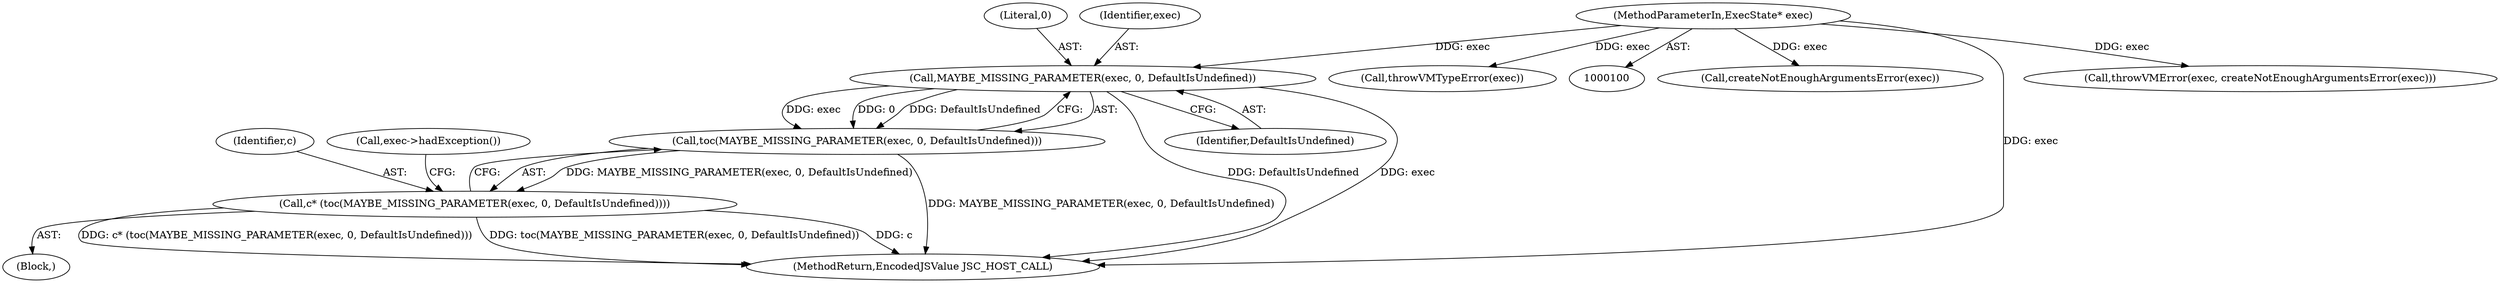 digraph "0_Chrome_b944f670bb7a8a919daac497a4ea0536c954c201_27@pointer" {
"1000139" [label="(Call,MAYBE_MISSING_PARAMETER(exec, 0, DefaultIsUndefined))"];
"1000101" [label="(MethodParameterIn,ExecState* exec)"];
"1000138" [label="(Call,toc(MAYBE_MISSING_PARAMETER(exec, 0, DefaultIsUndefined)))"];
"1000136" [label="(Call,c* (toc(MAYBE_MISSING_PARAMETER(exec, 0, DefaultIsUndefined))))"];
"1000139" [label="(Call,MAYBE_MISSING_PARAMETER(exec, 0, DefaultIsUndefined))"];
"1000134" [label="(Call,createNotEnoughArgumentsError(exec))"];
"1000152" [label="(MethodReturn,EncodedJSValue JSC_HOST_CALL)"];
"1000141" [label="(Literal,0)"];
"1000140" [label="(Identifier,exec)"];
"1000132" [label="(Call,throwVMError(exec, createNotEnoughArgumentsError(exec)))"];
"1000113" [label="(Call,throwVMTypeError(exec))"];
"1000142" [label="(Identifier,DefaultIsUndefined)"];
"1000101" [label="(MethodParameterIn,ExecState* exec)"];
"1000102" [label="(Block,)"];
"1000136" [label="(Call,c* (toc(MAYBE_MISSING_PARAMETER(exec, 0, DefaultIsUndefined))))"];
"1000138" [label="(Call,toc(MAYBE_MISSING_PARAMETER(exec, 0, DefaultIsUndefined)))"];
"1000137" [label="(Identifier,c)"];
"1000144" [label="(Call,exec->hadException())"];
"1000139" -> "1000138"  [label="AST: "];
"1000139" -> "1000142"  [label="CFG: "];
"1000140" -> "1000139"  [label="AST: "];
"1000141" -> "1000139"  [label="AST: "];
"1000142" -> "1000139"  [label="AST: "];
"1000138" -> "1000139"  [label="CFG: "];
"1000139" -> "1000152"  [label="DDG: DefaultIsUndefined"];
"1000139" -> "1000152"  [label="DDG: exec"];
"1000139" -> "1000138"  [label="DDG: exec"];
"1000139" -> "1000138"  [label="DDG: 0"];
"1000139" -> "1000138"  [label="DDG: DefaultIsUndefined"];
"1000101" -> "1000139"  [label="DDG: exec"];
"1000101" -> "1000100"  [label="AST: "];
"1000101" -> "1000152"  [label="DDG: exec"];
"1000101" -> "1000113"  [label="DDG: exec"];
"1000101" -> "1000132"  [label="DDG: exec"];
"1000101" -> "1000134"  [label="DDG: exec"];
"1000138" -> "1000136"  [label="AST: "];
"1000136" -> "1000138"  [label="CFG: "];
"1000138" -> "1000152"  [label="DDG: MAYBE_MISSING_PARAMETER(exec, 0, DefaultIsUndefined)"];
"1000138" -> "1000136"  [label="DDG: MAYBE_MISSING_PARAMETER(exec, 0, DefaultIsUndefined)"];
"1000136" -> "1000102"  [label="AST: "];
"1000137" -> "1000136"  [label="AST: "];
"1000144" -> "1000136"  [label="CFG: "];
"1000136" -> "1000152"  [label="DDG: c* (toc(MAYBE_MISSING_PARAMETER(exec, 0, DefaultIsUndefined)))"];
"1000136" -> "1000152"  [label="DDG: toc(MAYBE_MISSING_PARAMETER(exec, 0, DefaultIsUndefined))"];
"1000136" -> "1000152"  [label="DDG: c"];
}

